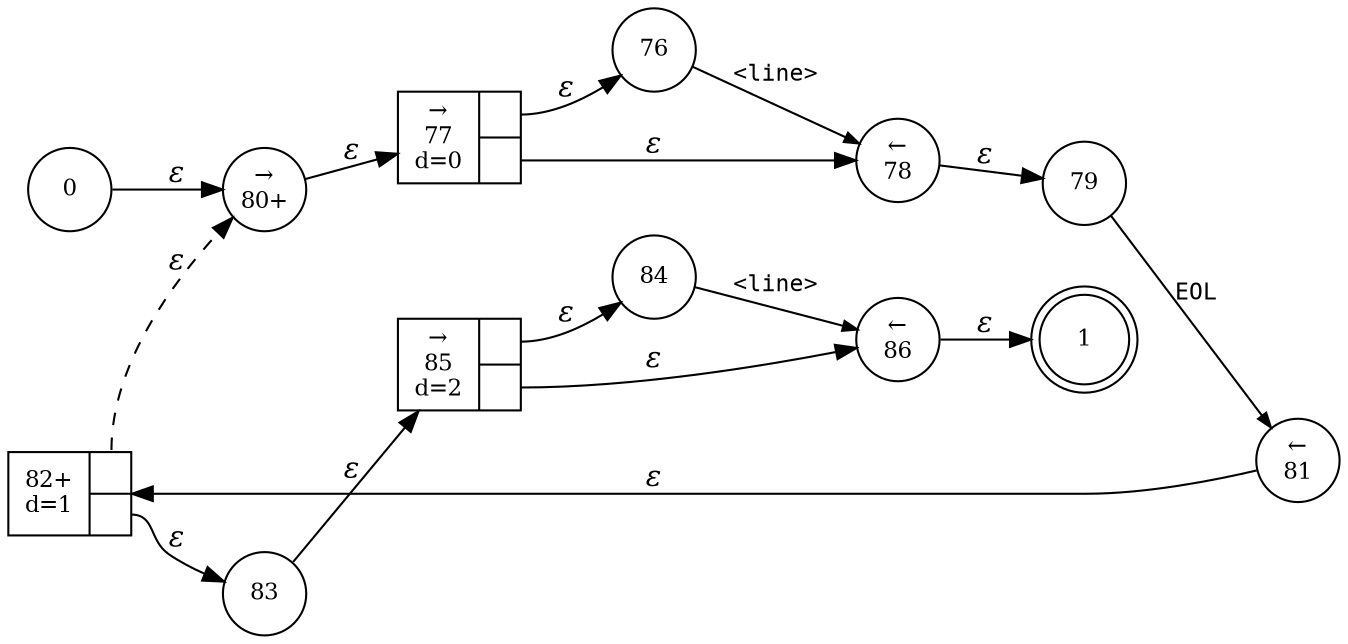 digraph ATN {
rankdir=LR;
s1[fontsize=11, label="1", shape=doublecircle, fixedsize=true, width=.6];
s0[fontsize=11,label="0", shape=circle, fixedsize=true, width=.55, peripheries=1];
s76[fontsize=11,label="76", shape=circle, fixedsize=true, width=.55, peripheries=1];
s77[fontsize=11,label="{&rarr;\n77\nd=0|{<p0>|<p1>}}", shape=record, fixedsize=false, peripheries=1];
s78[fontsize=11,label="&larr;\n78", shape=circle, fixedsize=true, width=.55, peripheries=1];
s79[fontsize=11,label="79", shape=circle, fixedsize=true, width=.55, peripheries=1];
s80[fontsize=11,label="&rarr;\n80+", shape=circle, fixedsize=true, width=.55, peripheries=1];
s81[fontsize=11,label="&larr;\n81", shape=circle, fixedsize=true, width=.55, peripheries=1];
s82[fontsize=11,label="{82+\nd=1|{<p0>|<p1>}}", shape=record, fixedsize=false, peripheries=1];
s83[fontsize=11,label="83", shape=circle, fixedsize=true, width=.55, peripheries=1];
s84[fontsize=11,label="84", shape=circle, fixedsize=true, width=.55, peripheries=1];
s85[fontsize=11,label="{&rarr;\n85\nd=2|{<p0>|<p1>}}", shape=record, fixedsize=false, peripheries=1];
s86[fontsize=11,label="&larr;\n86", shape=circle, fixedsize=true, width=.55, peripheries=1];
s0 -> s80 [fontname="Times-Italic", label="&epsilon;"];
s80 -> s77 [fontname="Times-Italic", label="&epsilon;"];
s77:p0 -> s76 [fontname="Times-Italic", label="&epsilon;"];
s77:p1 -> s78 [fontname="Times-Italic", label="&epsilon;"];
s76 -> s78 [fontsize=11, fontname="Courier", arrowsize=.7, label = "<line>", arrowhead = normal];
s78 -> s79 [fontname="Times-Italic", label="&epsilon;"];
s79 -> s81 [fontsize=11, fontname="Courier", arrowsize=.7, label = "EOL", arrowhead = normal];
s81 -> s82 [fontname="Times-Italic", label="&epsilon;"];
s82:p0 -> s80 [fontname="Times-Italic", label="&epsilon;", style="dashed"];
s82:p1 -> s83 [fontname="Times-Italic", label="&epsilon;"];
s83 -> s85 [fontname="Times-Italic", label="&epsilon;"];
s85:p0 -> s84 [fontname="Times-Italic", label="&epsilon;"];
s85:p1 -> s86 [fontname="Times-Italic", label="&epsilon;"];
s84 -> s86 [fontsize=11, fontname="Courier", arrowsize=.7, label = "<line>", arrowhead = normal];
s86 -> s1 [fontname="Times-Italic", label="&epsilon;"];
}